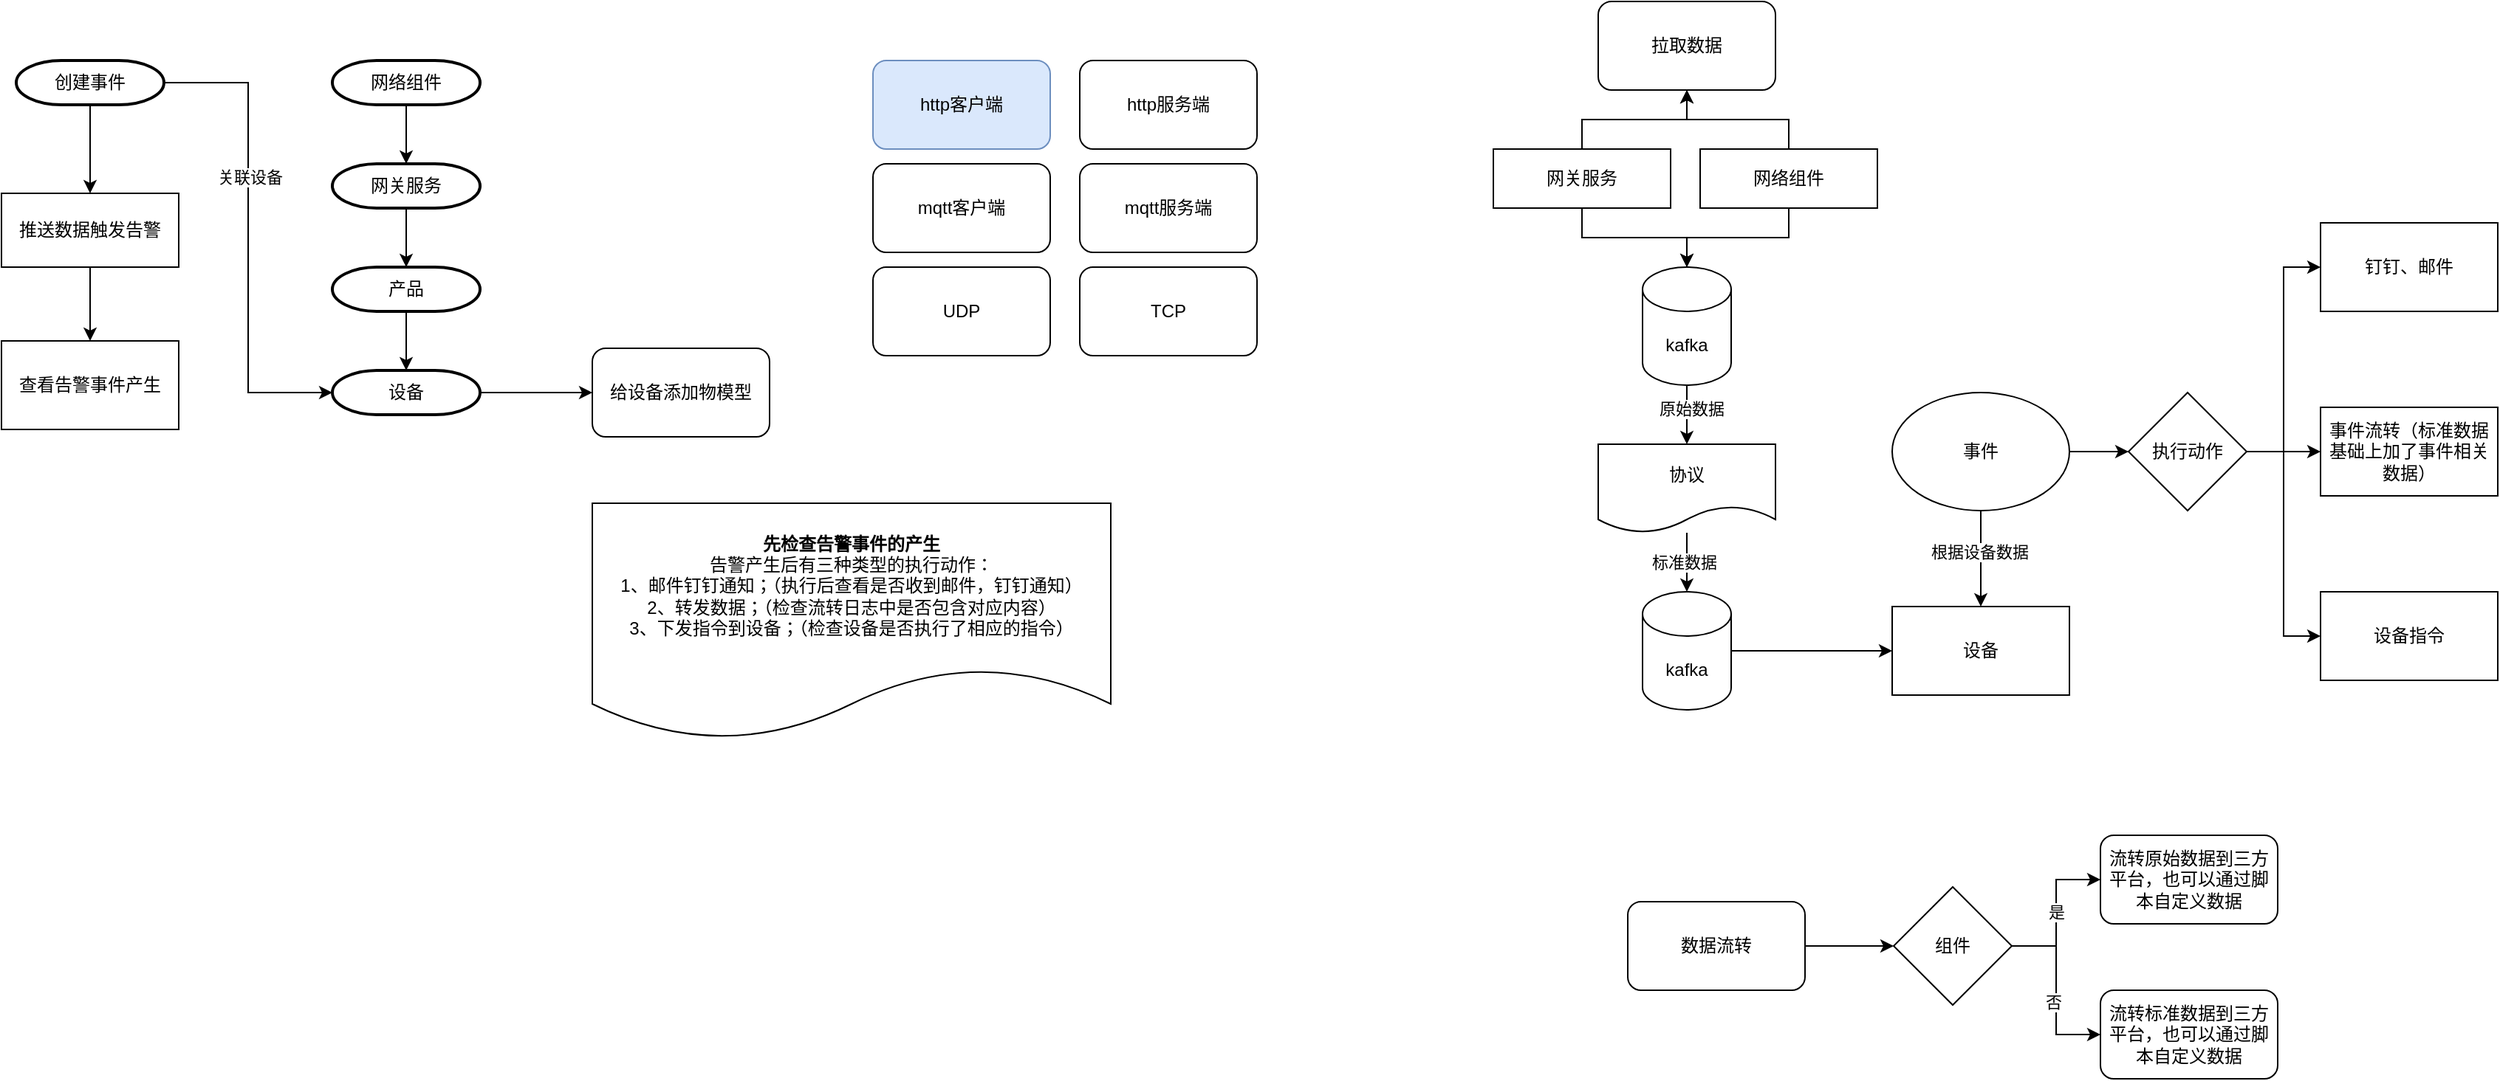 <mxfile version="21.6.7" type="github">
  <diagram id="C5RBs43oDa-KdzZeNtuy" name="Page-1">
    <mxGraphModel dx="1332" dy="589" grid="1" gridSize="10" guides="1" tooltips="1" connect="1" arrows="1" fold="1" page="1" pageScale="1" pageWidth="827" pageHeight="1169" math="0" shadow="0">
      <root>
        <mxCell id="WIyWlLk6GJQsqaUBKTNV-0" />
        <mxCell id="WIyWlLk6GJQsqaUBKTNV-1" parent="WIyWlLk6GJQsqaUBKTNV-0" />
        <mxCell id="ZPP5SdGMfIlQ1nmrVlfU-12" style="edgeStyle=orthogonalEdgeStyle;rounded=0;orthogonalLoop=1;jettySize=auto;html=1;exitX=0.5;exitY=1;exitDx=0;exitDy=0;exitPerimeter=0;entryX=0.5;entryY=0;entryDx=0;entryDy=0;entryPerimeter=0;" parent="WIyWlLk6GJQsqaUBKTNV-1" source="ZPP5SdGMfIlQ1nmrVlfU-0" target="ZPP5SdGMfIlQ1nmrVlfU-1" edge="1">
          <mxGeometry relative="1" as="geometry" />
        </mxCell>
        <mxCell id="ZPP5SdGMfIlQ1nmrVlfU-0" value="网络组件" style="strokeWidth=2;html=1;shape=mxgraph.flowchart.terminator;whiteSpace=wrap;" parent="WIyWlLk6GJQsqaUBKTNV-1" vertex="1">
          <mxGeometry x="364" y="60" width="100" height="30" as="geometry" />
        </mxCell>
        <mxCell id="ZPP5SdGMfIlQ1nmrVlfU-13" style="edgeStyle=orthogonalEdgeStyle;rounded=0;orthogonalLoop=1;jettySize=auto;html=1;exitX=0.5;exitY=1;exitDx=0;exitDy=0;exitPerimeter=0;entryX=0.5;entryY=0;entryDx=0;entryDy=0;entryPerimeter=0;" parent="WIyWlLk6GJQsqaUBKTNV-1" source="ZPP5SdGMfIlQ1nmrVlfU-1" target="ZPP5SdGMfIlQ1nmrVlfU-3" edge="1">
          <mxGeometry relative="1" as="geometry" />
        </mxCell>
        <mxCell id="ZPP5SdGMfIlQ1nmrVlfU-1" value="网关服务" style="strokeWidth=2;html=1;shape=mxgraph.flowchart.terminator;whiteSpace=wrap;" parent="WIyWlLk6GJQsqaUBKTNV-1" vertex="1">
          <mxGeometry x="364" y="130" width="100" height="30" as="geometry" />
        </mxCell>
        <mxCell id="ZPP5SdGMfIlQ1nmrVlfU-2" value="设备" style="strokeWidth=2;html=1;shape=mxgraph.flowchart.terminator;whiteSpace=wrap;" parent="WIyWlLk6GJQsqaUBKTNV-1" vertex="1">
          <mxGeometry x="364" y="270" width="100" height="30" as="geometry" />
        </mxCell>
        <mxCell id="ZPP5SdGMfIlQ1nmrVlfU-14" style="edgeStyle=orthogonalEdgeStyle;rounded=0;orthogonalLoop=1;jettySize=auto;html=1;exitX=0.5;exitY=1;exitDx=0;exitDy=0;exitPerimeter=0;entryX=0.5;entryY=0;entryDx=0;entryDy=0;entryPerimeter=0;" parent="WIyWlLk6GJQsqaUBKTNV-1" source="ZPP5SdGMfIlQ1nmrVlfU-3" target="ZPP5SdGMfIlQ1nmrVlfU-2" edge="1">
          <mxGeometry relative="1" as="geometry" />
        </mxCell>
        <mxCell id="ZPP5SdGMfIlQ1nmrVlfU-3" value="产品" style="strokeWidth=2;html=1;shape=mxgraph.flowchart.terminator;whiteSpace=wrap;" parent="WIyWlLk6GJQsqaUBKTNV-1" vertex="1">
          <mxGeometry x="364" y="200" width="100" height="30" as="geometry" />
        </mxCell>
        <mxCell id="ZPP5SdGMfIlQ1nmrVlfU-10" value="给设备添加物模型" style="rounded=1;whiteSpace=wrap;html=1;" parent="WIyWlLk6GJQsqaUBKTNV-1" vertex="1">
          <mxGeometry x="540" y="255" width="120" height="60" as="geometry" />
        </mxCell>
        <mxCell id="ZPP5SdGMfIlQ1nmrVlfU-11" value="" style="endArrow=classic;html=1;rounded=0;entryX=0;entryY=0.5;entryDx=0;entryDy=0;exitX=1;exitY=0.5;exitDx=0;exitDy=0;exitPerimeter=0;" parent="WIyWlLk6GJQsqaUBKTNV-1" source="ZPP5SdGMfIlQ1nmrVlfU-2" target="ZPP5SdGMfIlQ1nmrVlfU-10" edge="1">
          <mxGeometry width="50" height="50" relative="1" as="geometry">
            <mxPoint x="390" y="310" as="sourcePoint" />
            <mxPoint x="440" y="260" as="targetPoint" />
          </mxGeometry>
        </mxCell>
        <mxCell id="ZPP5SdGMfIlQ1nmrVlfU-22" style="edgeStyle=orthogonalEdgeStyle;rounded=0;orthogonalLoop=1;jettySize=auto;html=1;exitX=1;exitY=0.5;exitDx=0;exitDy=0;exitPerimeter=0;entryX=0;entryY=0.5;entryDx=0;entryDy=0;entryPerimeter=0;" parent="WIyWlLk6GJQsqaUBKTNV-1" source="ZPP5SdGMfIlQ1nmrVlfU-18" target="ZPP5SdGMfIlQ1nmrVlfU-2" edge="1">
          <mxGeometry relative="1" as="geometry" />
        </mxCell>
        <mxCell id="ZPP5SdGMfIlQ1nmrVlfU-23" value="关联设备" style="edgeLabel;html=1;align=center;verticalAlign=middle;resizable=0;points=[];" parent="ZPP5SdGMfIlQ1nmrVlfU-22" vertex="1" connectable="0">
          <mxGeometry x="-0.253" y="1" relative="1" as="geometry">
            <mxPoint as="offset" />
          </mxGeometry>
        </mxCell>
        <mxCell id="ZPP5SdGMfIlQ1nmrVlfU-26" style="edgeStyle=orthogonalEdgeStyle;rounded=0;orthogonalLoop=1;jettySize=auto;html=1;exitX=0.5;exitY=1;exitDx=0;exitDy=0;exitPerimeter=0;entryX=0.5;entryY=0;entryDx=0;entryDy=0;" parent="WIyWlLk6GJQsqaUBKTNV-1" source="ZPP5SdGMfIlQ1nmrVlfU-18" target="ZPP5SdGMfIlQ1nmrVlfU-25" edge="1">
          <mxGeometry relative="1" as="geometry" />
        </mxCell>
        <mxCell id="ZPP5SdGMfIlQ1nmrVlfU-18" value="创建事件" style="strokeWidth=2;html=1;shape=mxgraph.flowchart.terminator;whiteSpace=wrap;" parent="WIyWlLk6GJQsqaUBKTNV-1" vertex="1">
          <mxGeometry x="150" y="60" width="100" height="30" as="geometry" />
        </mxCell>
        <mxCell id="ZPP5SdGMfIlQ1nmrVlfU-29" style="edgeStyle=orthogonalEdgeStyle;rounded=0;orthogonalLoop=1;jettySize=auto;html=1;exitX=0.5;exitY=1;exitDx=0;exitDy=0;entryX=0.5;entryY=0;entryDx=0;entryDy=0;" parent="WIyWlLk6GJQsqaUBKTNV-1" source="ZPP5SdGMfIlQ1nmrVlfU-25" target="ZPP5SdGMfIlQ1nmrVlfU-27" edge="1">
          <mxGeometry relative="1" as="geometry" />
        </mxCell>
        <mxCell id="ZPP5SdGMfIlQ1nmrVlfU-25" value="推送数据触发告警" style="rounded=0;whiteSpace=wrap;html=1;" parent="WIyWlLk6GJQsqaUBKTNV-1" vertex="1">
          <mxGeometry x="140" y="150" width="120" height="50" as="geometry" />
        </mxCell>
        <mxCell id="ZPP5SdGMfIlQ1nmrVlfU-27" value="查看告警事件产生" style="rounded=0;whiteSpace=wrap;html=1;" parent="WIyWlLk6GJQsqaUBKTNV-1" vertex="1">
          <mxGeometry x="140" y="250" width="120" height="60" as="geometry" />
        </mxCell>
        <mxCell id="ZPP5SdGMfIlQ1nmrVlfU-30" value="&lt;b&gt;先检查告警事件的产生&lt;/b&gt;&lt;br&gt;告警产生后有三种类型的执行动作：&lt;br&gt;1、邮件钉钉通知；（执行后查看是否收到邮件，钉钉通知）&lt;br&gt;2、转发数据；（检查流转日志中是否包含对应内容）&lt;br&gt;3、下发指令到设备；（检查设备是否执行了相应的指令）" style="shape=document;whiteSpace=wrap;html=1;boundedLbl=1;" parent="WIyWlLk6GJQsqaUBKTNV-1" vertex="1">
          <mxGeometry x="540" y="360" width="351" height="160" as="geometry" />
        </mxCell>
        <mxCell id="ZPP5SdGMfIlQ1nmrVlfU-37" value="http客户端" style="rounded=1;whiteSpace=wrap;html=1;fillColor=#dae8fc;strokeColor=#6c8ebf;" parent="WIyWlLk6GJQsqaUBKTNV-1" vertex="1">
          <mxGeometry x="730" y="60" width="120" height="60" as="geometry" />
        </mxCell>
        <mxCell id="ZPP5SdGMfIlQ1nmrVlfU-38" value="http服务端" style="rounded=1;whiteSpace=wrap;html=1;" parent="WIyWlLk6GJQsqaUBKTNV-1" vertex="1">
          <mxGeometry x="870" y="60" width="120" height="60" as="geometry" />
        </mxCell>
        <mxCell id="ZPP5SdGMfIlQ1nmrVlfU-39" value="mqtt客户端" style="rounded=1;whiteSpace=wrap;html=1;" parent="WIyWlLk6GJQsqaUBKTNV-1" vertex="1">
          <mxGeometry x="730" y="130" width="120" height="60" as="geometry" />
        </mxCell>
        <mxCell id="ZPP5SdGMfIlQ1nmrVlfU-40" value="mqtt服务端" style="rounded=1;whiteSpace=wrap;html=1;" parent="WIyWlLk6GJQsqaUBKTNV-1" vertex="1">
          <mxGeometry x="870" y="130" width="120" height="60" as="geometry" />
        </mxCell>
        <mxCell id="ZPP5SdGMfIlQ1nmrVlfU-41" value="UDP" style="rounded=1;whiteSpace=wrap;html=1;" parent="WIyWlLk6GJQsqaUBKTNV-1" vertex="1">
          <mxGeometry x="730" y="200" width="120" height="60" as="geometry" />
        </mxCell>
        <mxCell id="ZPP5SdGMfIlQ1nmrVlfU-42" value="TCP" style="rounded=1;whiteSpace=wrap;html=1;" parent="WIyWlLk6GJQsqaUBKTNV-1" vertex="1">
          <mxGeometry x="870" y="200" width="120" height="60" as="geometry" />
        </mxCell>
        <mxCell id="MADa0v70lDUM2bMOdORu-37" value="" style="edgeStyle=orthogonalEdgeStyle;rounded=0;orthogonalLoop=1;jettySize=auto;html=1;" edge="1" parent="WIyWlLk6GJQsqaUBKTNV-1" source="MADa0v70lDUM2bMOdORu-0" target="MADa0v70lDUM2bMOdORu-35">
          <mxGeometry relative="1" as="geometry" />
        </mxCell>
        <mxCell id="MADa0v70lDUM2bMOdORu-38" value="" style="edgeStyle=orthogonalEdgeStyle;rounded=0;orthogonalLoop=1;jettySize=auto;html=1;" edge="1" parent="WIyWlLk6GJQsqaUBKTNV-1" source="MADa0v70lDUM2bMOdORu-0" target="MADa0v70lDUM2bMOdORu-6">
          <mxGeometry relative="1" as="geometry" />
        </mxCell>
        <mxCell id="MADa0v70lDUM2bMOdORu-0" value="网络组件" style="rounded=0;whiteSpace=wrap;html=1;" vertex="1" parent="WIyWlLk6GJQsqaUBKTNV-1">
          <mxGeometry x="1290" y="120" width="120" height="40" as="geometry" />
        </mxCell>
        <mxCell id="MADa0v70lDUM2bMOdORu-36" value="" style="edgeStyle=orthogonalEdgeStyle;rounded=0;orthogonalLoop=1;jettySize=auto;html=1;" edge="1" parent="WIyWlLk6GJQsqaUBKTNV-1" source="MADa0v70lDUM2bMOdORu-1" target="MADa0v70lDUM2bMOdORu-35">
          <mxGeometry relative="1" as="geometry" />
        </mxCell>
        <mxCell id="MADa0v70lDUM2bMOdORu-41" style="edgeStyle=orthogonalEdgeStyle;rounded=0;orthogonalLoop=1;jettySize=auto;html=1;entryX=0.5;entryY=0;entryDx=0;entryDy=0;entryPerimeter=0;" edge="1" parent="WIyWlLk6GJQsqaUBKTNV-1" source="MADa0v70lDUM2bMOdORu-1" target="MADa0v70lDUM2bMOdORu-6">
          <mxGeometry relative="1" as="geometry" />
        </mxCell>
        <mxCell id="MADa0v70lDUM2bMOdORu-1" value="网关服务" style="rounded=0;whiteSpace=wrap;html=1;" vertex="1" parent="WIyWlLk6GJQsqaUBKTNV-1">
          <mxGeometry x="1150" y="120" width="120" height="40" as="geometry" />
        </mxCell>
        <mxCell id="MADa0v70lDUM2bMOdORu-3" value="设备" style="rounded=0;whiteSpace=wrap;html=1;" vertex="1" parent="WIyWlLk6GJQsqaUBKTNV-1">
          <mxGeometry x="1420" y="430" width="120" height="60" as="geometry" />
        </mxCell>
        <mxCell id="MADa0v70lDUM2bMOdORu-9" value="" style="edgeStyle=orthogonalEdgeStyle;rounded=0;orthogonalLoop=1;jettySize=auto;html=1;" edge="1" parent="WIyWlLk6GJQsqaUBKTNV-1" source="MADa0v70lDUM2bMOdORu-6" target="MADa0v70lDUM2bMOdORu-7">
          <mxGeometry relative="1" as="geometry" />
        </mxCell>
        <mxCell id="MADa0v70lDUM2bMOdORu-13" value="原始数据" style="edgeLabel;html=1;align=center;verticalAlign=middle;resizable=0;points=[];" vertex="1" connectable="0" parent="MADa0v70lDUM2bMOdORu-9">
          <mxGeometry x="-0.22" y="3" relative="1" as="geometry">
            <mxPoint as="offset" />
          </mxGeometry>
        </mxCell>
        <mxCell id="MADa0v70lDUM2bMOdORu-6" value="kafka" style="shape=cylinder3;whiteSpace=wrap;html=1;boundedLbl=1;backgroundOutline=1;size=15;" vertex="1" parent="WIyWlLk6GJQsqaUBKTNV-1">
          <mxGeometry x="1251" y="200" width="60" height="80" as="geometry" />
        </mxCell>
        <mxCell id="MADa0v70lDUM2bMOdORu-11" value="" style="edgeStyle=orthogonalEdgeStyle;rounded=0;orthogonalLoop=1;jettySize=auto;html=1;" edge="1" parent="WIyWlLk6GJQsqaUBKTNV-1" source="MADa0v70lDUM2bMOdORu-7" target="MADa0v70lDUM2bMOdORu-10">
          <mxGeometry relative="1" as="geometry" />
        </mxCell>
        <mxCell id="MADa0v70lDUM2bMOdORu-14" value="标准数据" style="edgeLabel;html=1;align=center;verticalAlign=middle;resizable=0;points=[];" vertex="1" connectable="0" parent="MADa0v70lDUM2bMOdORu-11">
          <mxGeometry x="-0.02" y="-2" relative="1" as="geometry">
            <mxPoint as="offset" />
          </mxGeometry>
        </mxCell>
        <mxCell id="MADa0v70lDUM2bMOdORu-7" value="协议" style="shape=document;whiteSpace=wrap;html=1;boundedLbl=1;" vertex="1" parent="WIyWlLk6GJQsqaUBKTNV-1">
          <mxGeometry x="1221" y="320" width="120" height="60" as="geometry" />
        </mxCell>
        <mxCell id="MADa0v70lDUM2bMOdORu-12" value="" style="edgeStyle=orthogonalEdgeStyle;rounded=0;orthogonalLoop=1;jettySize=auto;html=1;" edge="1" parent="WIyWlLk6GJQsqaUBKTNV-1" source="MADa0v70lDUM2bMOdORu-10" target="MADa0v70lDUM2bMOdORu-3">
          <mxGeometry relative="1" as="geometry" />
        </mxCell>
        <mxCell id="MADa0v70lDUM2bMOdORu-10" value="kafka" style="shape=cylinder3;whiteSpace=wrap;html=1;boundedLbl=1;backgroundOutline=1;size=15;" vertex="1" parent="WIyWlLk6GJQsqaUBKTNV-1">
          <mxGeometry x="1251" y="420" width="60" height="80" as="geometry" />
        </mxCell>
        <mxCell id="MADa0v70lDUM2bMOdORu-42" value="" style="edgeStyle=orthogonalEdgeStyle;rounded=0;orthogonalLoop=1;jettySize=auto;html=1;" edge="1" parent="WIyWlLk6GJQsqaUBKTNV-1" source="MADa0v70lDUM2bMOdORu-15" target="MADa0v70lDUM2bMOdORu-3">
          <mxGeometry relative="1" as="geometry" />
        </mxCell>
        <mxCell id="MADa0v70lDUM2bMOdORu-43" value="根据设备数据" style="edgeLabel;html=1;align=center;verticalAlign=middle;resizable=0;points=[];" vertex="1" connectable="0" parent="MADa0v70lDUM2bMOdORu-42">
          <mxGeometry x="-0.136" y="-1" relative="1" as="geometry">
            <mxPoint as="offset" />
          </mxGeometry>
        </mxCell>
        <mxCell id="MADa0v70lDUM2bMOdORu-45" value="" style="edgeStyle=orthogonalEdgeStyle;rounded=0;orthogonalLoop=1;jettySize=auto;html=1;" edge="1" parent="WIyWlLk6GJQsqaUBKTNV-1" source="MADa0v70lDUM2bMOdORu-15" target="MADa0v70lDUM2bMOdORu-44">
          <mxGeometry relative="1" as="geometry" />
        </mxCell>
        <mxCell id="MADa0v70lDUM2bMOdORu-15" value="事件" style="ellipse;whiteSpace=wrap;html=1;" vertex="1" parent="WIyWlLk6GJQsqaUBKTNV-1">
          <mxGeometry x="1420" y="285" width="120" height="80" as="geometry" />
        </mxCell>
        <mxCell id="MADa0v70lDUM2bMOdORu-59" value="" style="edgeStyle=orthogonalEdgeStyle;rounded=0;orthogonalLoop=1;jettySize=auto;html=1;" edge="1" parent="WIyWlLk6GJQsqaUBKTNV-1" source="MADa0v70lDUM2bMOdORu-27" target="MADa0v70lDUM2bMOdORu-55">
          <mxGeometry relative="1" as="geometry" />
        </mxCell>
        <mxCell id="MADa0v70lDUM2bMOdORu-27" value="数据流转" style="rounded=1;whiteSpace=wrap;html=1;" vertex="1" parent="WIyWlLk6GJQsqaUBKTNV-1">
          <mxGeometry x="1241" y="630" width="120" height="60" as="geometry" />
        </mxCell>
        <mxCell id="MADa0v70lDUM2bMOdORu-28" value="流转原始数据到三方平台，也可以通过脚本自定义数据" style="rounded=1;whiteSpace=wrap;html=1;" vertex="1" parent="WIyWlLk6GJQsqaUBKTNV-1">
          <mxGeometry x="1561" y="585" width="120" height="60" as="geometry" />
        </mxCell>
        <mxCell id="MADa0v70lDUM2bMOdORu-35" value="拉取数据" style="rounded=1;whiteSpace=wrap;html=1;" vertex="1" parent="WIyWlLk6GJQsqaUBKTNV-1">
          <mxGeometry x="1221" y="20" width="120" height="60" as="geometry" />
        </mxCell>
        <mxCell id="MADa0v70lDUM2bMOdORu-52" style="edgeStyle=orthogonalEdgeStyle;rounded=0;orthogonalLoop=1;jettySize=auto;html=1;entryX=0;entryY=0.5;entryDx=0;entryDy=0;" edge="1" parent="WIyWlLk6GJQsqaUBKTNV-1" source="MADa0v70lDUM2bMOdORu-44" target="MADa0v70lDUM2bMOdORu-49">
          <mxGeometry relative="1" as="geometry" />
        </mxCell>
        <mxCell id="MADa0v70lDUM2bMOdORu-53" value="" style="edgeStyle=orthogonalEdgeStyle;rounded=0;orthogonalLoop=1;jettySize=auto;html=1;" edge="1" parent="WIyWlLk6GJQsqaUBKTNV-1" source="MADa0v70lDUM2bMOdORu-44" target="MADa0v70lDUM2bMOdORu-50">
          <mxGeometry relative="1" as="geometry" />
        </mxCell>
        <mxCell id="MADa0v70lDUM2bMOdORu-54" style="edgeStyle=orthogonalEdgeStyle;rounded=0;orthogonalLoop=1;jettySize=auto;html=1;entryX=0;entryY=0.5;entryDx=0;entryDy=0;" edge="1" parent="WIyWlLk6GJQsqaUBKTNV-1" source="MADa0v70lDUM2bMOdORu-44" target="MADa0v70lDUM2bMOdORu-51">
          <mxGeometry relative="1" as="geometry" />
        </mxCell>
        <mxCell id="MADa0v70lDUM2bMOdORu-44" value="执行动作" style="rhombus;whiteSpace=wrap;html=1;" vertex="1" parent="WIyWlLk6GJQsqaUBKTNV-1">
          <mxGeometry x="1580" y="285" width="80" height="80" as="geometry" />
        </mxCell>
        <mxCell id="MADa0v70lDUM2bMOdORu-49" value="钉钉、邮件" style="rounded=0;whiteSpace=wrap;html=1;" vertex="1" parent="WIyWlLk6GJQsqaUBKTNV-1">
          <mxGeometry x="1710" y="170" width="120" height="60" as="geometry" />
        </mxCell>
        <mxCell id="MADa0v70lDUM2bMOdORu-50" value="事件流转（标准数据基础上加了事件相关数据）" style="rounded=0;whiteSpace=wrap;html=1;" vertex="1" parent="WIyWlLk6GJQsqaUBKTNV-1">
          <mxGeometry x="1710" y="295" width="120" height="60" as="geometry" />
        </mxCell>
        <mxCell id="MADa0v70lDUM2bMOdORu-51" value="设备指令" style="rounded=0;whiteSpace=wrap;html=1;" vertex="1" parent="WIyWlLk6GJQsqaUBKTNV-1">
          <mxGeometry x="1710" y="420" width="120" height="60" as="geometry" />
        </mxCell>
        <mxCell id="MADa0v70lDUM2bMOdORu-57" style="edgeStyle=orthogonalEdgeStyle;rounded=0;orthogonalLoop=1;jettySize=auto;html=1;entryX=0;entryY=0.5;entryDx=0;entryDy=0;" edge="1" parent="WIyWlLk6GJQsqaUBKTNV-1" source="MADa0v70lDUM2bMOdORu-55" target="MADa0v70lDUM2bMOdORu-28">
          <mxGeometry relative="1" as="geometry" />
        </mxCell>
        <mxCell id="MADa0v70lDUM2bMOdORu-60" value="是" style="edgeLabel;html=1;align=center;verticalAlign=middle;resizable=0;points=[];" vertex="1" connectable="0" parent="MADa0v70lDUM2bMOdORu-57">
          <mxGeometry x="0.015" relative="1" as="geometry">
            <mxPoint as="offset" />
          </mxGeometry>
        </mxCell>
        <mxCell id="MADa0v70lDUM2bMOdORu-58" style="edgeStyle=orthogonalEdgeStyle;rounded=0;orthogonalLoop=1;jettySize=auto;html=1;entryX=0;entryY=0.5;entryDx=0;entryDy=0;" edge="1" parent="WIyWlLk6GJQsqaUBKTNV-1" source="MADa0v70lDUM2bMOdORu-55" target="MADa0v70lDUM2bMOdORu-56">
          <mxGeometry relative="1" as="geometry" />
        </mxCell>
        <mxCell id="MADa0v70lDUM2bMOdORu-61" value="否" style="edgeLabel;html=1;align=center;verticalAlign=middle;resizable=0;points=[];" vertex="1" connectable="0" parent="MADa0v70lDUM2bMOdORu-58">
          <mxGeometry x="0.129" y="-2" relative="1" as="geometry">
            <mxPoint as="offset" />
          </mxGeometry>
        </mxCell>
        <mxCell id="MADa0v70lDUM2bMOdORu-55" value="组件" style="rhombus;whiteSpace=wrap;html=1;" vertex="1" parent="WIyWlLk6GJQsqaUBKTNV-1">
          <mxGeometry x="1421" y="620" width="80" height="80" as="geometry" />
        </mxCell>
        <mxCell id="MADa0v70lDUM2bMOdORu-56" value="流转标准数据到三方平台，也可以通过脚本自定义数据" style="rounded=1;whiteSpace=wrap;html=1;" vertex="1" parent="WIyWlLk6GJQsqaUBKTNV-1">
          <mxGeometry x="1561" y="690" width="120" height="60" as="geometry" />
        </mxCell>
      </root>
    </mxGraphModel>
  </diagram>
</mxfile>
